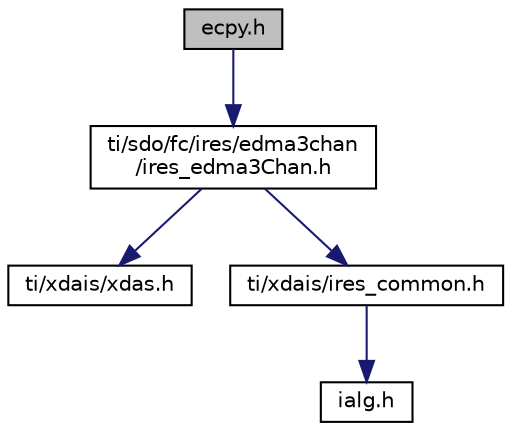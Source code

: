 digraph "ecpy.h"
{
  edge [fontname="Helvetica",fontsize="10",labelfontname="Helvetica",labelfontsize="10"];
  node [fontname="Helvetica",fontsize="10",shape=record];
  Node1 [label="ecpy.h",height=0.2,width=0.4,color="black", fillcolor="grey75", style="filled", fontcolor="black"];
  Node1 -> Node2 [color="midnightblue",fontsize="10",style="solid",fontname="Helvetica"];
  Node2 [label="ti/sdo/fc/ires/edma3chan\l/ires_edma3Chan.h",height=0.2,width=0.4,color="black", fillcolor="white", style="filled",URL="$ires__edma3_chan_8h.html",tooltip="IRES EDMA3CHAN PROTOCOL Interface Definitions - Allows algorithms to request and receive handles repr..."];
  Node2 -> Node3 [color="midnightblue",fontsize="10",style="solid",fontname="Helvetica"];
  Node3 [label="ti/xdais/xdas.h",height=0.2,width=0.4,color="black", fillcolor="white", style="filled",URL="$xdas_8h.html",tooltip="This header defines all types and constants used in the XDAS interfaces. "];
  Node2 -> Node4 [color="midnightblue",fontsize="10",style="solid",fontname="Helvetica"];
  Node4 [label="ti/xdais/ires_common.h",height=0.2,width=0.4,color="black", fillcolor="white", style="filled",URL="$ires__common_8h.html",tooltip="IRES Resource Protocol Definitions - IRES Resource. "];
  Node4 -> Node5 [color="midnightblue",fontsize="10",style="solid",fontname="Helvetica"];
  Node5 [label="ialg.h",height=0.2,width=0.4,color="black", fillcolor="white", style="filled",URL="$ialg_8h.html",tooltip="This header defines all types, constants, and functions defined by XDAIS for algorithms. "];
}
